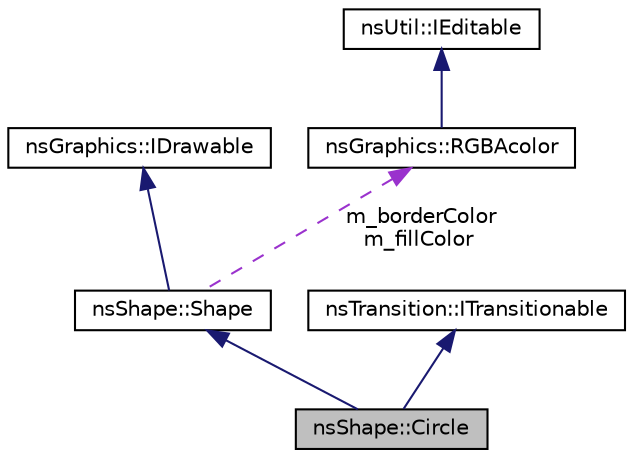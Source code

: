 digraph "nsShape::Circle"
{
 // LATEX_PDF_SIZE
  edge [fontname="Helvetica",fontsize="10",labelfontname="Helvetica",labelfontsize="10"];
  node [fontname="Helvetica",fontsize="10",shape=record];
  Node1 [label="nsShape::Circle",height=0.2,width=0.4,color="black", fillcolor="grey75", style="filled", fontcolor="black",tooltip="Classe représentant un cercle."];
  Node2 -> Node1 [dir="back",color="midnightblue",fontsize="10",style="solid",fontname="Helvetica"];
  Node2 [label="nsShape::Shape",height=0.2,width=0.4,color="black", fillcolor="white", style="filled",URL="$classns_shape_1_1_shape.html",tooltip="Classe de base pour une forme."];
  Node3 -> Node2 [dir="back",color="midnightblue",fontsize="10",style="solid",fontname="Helvetica"];
  Node3 [label="nsGraphics::IDrawable",height=0.2,width=0.4,color="black", fillcolor="white", style="filled",URL="$classns_graphics_1_1_i_drawable.html",tooltip="Interface pour un objet affichable."];
  Node4 -> Node2 [dir="back",color="darkorchid3",fontsize="10",style="dashed",label=" m_borderColor\nm_fillColor" ,fontname="Helvetica"];
  Node4 [label="nsGraphics::RGBAcolor",height=0.2,width=0.4,color="black", fillcolor="white", style="filled",URL="$classns_graphics_1_1_r_g_b_acolor.html",tooltip="Classe représentant un couleur RGBA8888."];
  Node5 -> Node4 [dir="back",color="midnightblue",fontsize="10",style="solid",fontname="Helvetica"];
  Node5 [label="nsUtil::IEditable",height=0.2,width=0.4,color="black", fillcolor="white", style="filled",URL="$classns_util_1_1_i_editable.html",tooltip="Interface pour un objet injectable."];
  Node6 -> Node1 [dir="back",color="midnightblue",fontsize="10",style="solid",fontname="Helvetica"];
  Node6 [label="nsTransition::ITransitionable",height=0.2,width=0.4,color="black", fillcolor="white", style="filled",URL="$classns_transition_1_1_i_transitionable.html",tooltip="Une classe abstraite pour n'importe quelle élément pouvant effectuer une transition entre deux états."];
}
